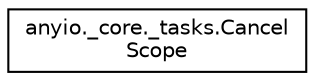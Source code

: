 digraph "Graphical Class Hierarchy"
{
 // LATEX_PDF_SIZE
  edge [fontname="Helvetica",fontsize="10",labelfontname="Helvetica",labelfontsize="10"];
  node [fontname="Helvetica",fontsize="10",shape=record];
  rankdir="LR";
  Node0 [label="anyio._core._tasks.Cancel\lScope",height=0.2,width=0.4,color="black", fillcolor="white", style="filled",URL="$classanyio_1_1__core_1_1__tasks_1_1CancelScope.html",tooltip=" "];
}
